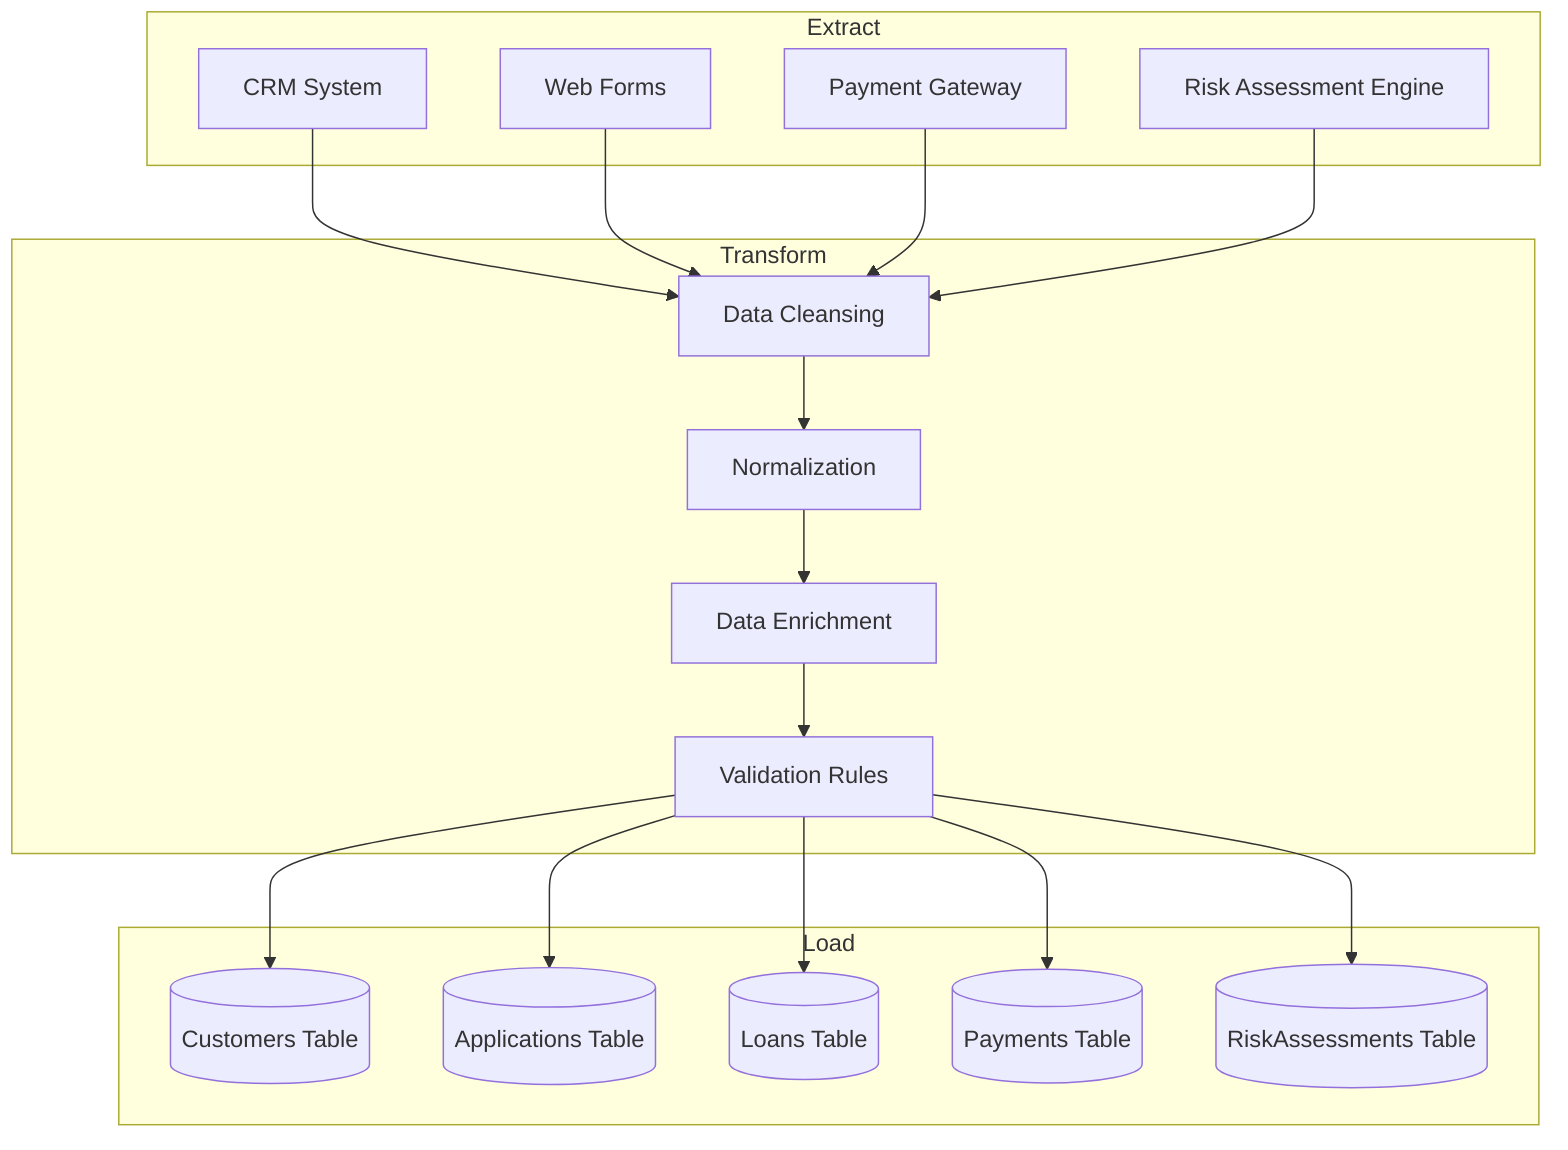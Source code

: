flowchart TD
  subgraph Extract
    CRM[CRM System]
    WebForms[Web Forms]
    PaymentGateway[Payment Gateway]
    RiskEngine[Risk Assessment Engine]
  end

  subgraph Transform
    Cleanse[Data Cleansing]
    Normalize[Normalization]
    Enrich[Data Enrichment]
    Validate[Validation Rules]
  end

  subgraph Load
    Customers[(Customers Table)]
    Applications[(Applications Table)]
    Loans[(Loans Table)]
    Payments[(Payments Table)]
    RiskAssessments[(RiskAssessments Table)]
  end

  CRM --> Cleanse
  WebForms --> Cleanse
  PaymentGateway --> Cleanse
  RiskEngine --> Cleanse

  Cleanse --> Normalize
  Normalize --> Enrich
  Enrich --> Validate

  Validate --> Customers
  Validate --> Applications
  Validate --> Loans
  Validate --> Payments
  Validate --> RiskAssessments